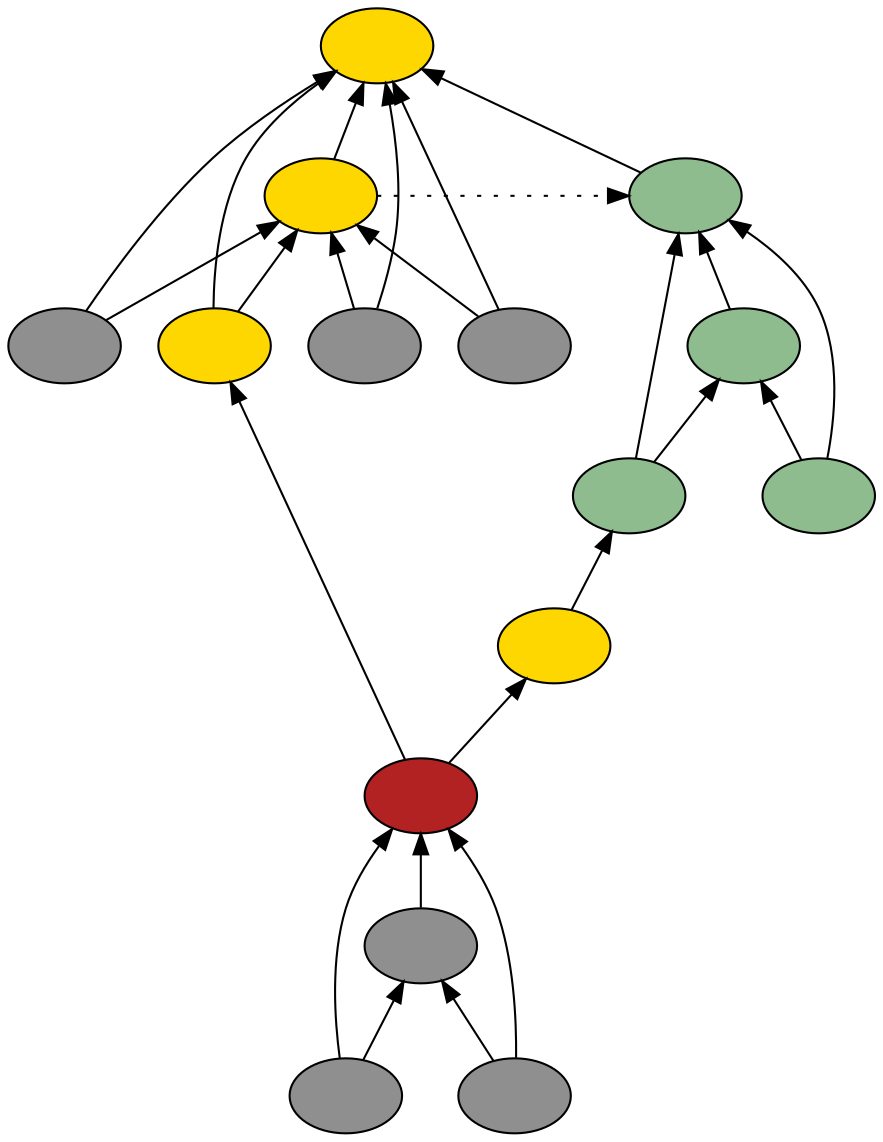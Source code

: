 digraph {
rankdir=BT
fontsize=24
subgraph clster1 {
subgraph clster2 {
"51894320"["fillcolor"="firebrick" "fontsize"="24" "label"="" "shape"="ellipse" "style"="filled" ]
"53886816"["fillcolor"="grey56" "fontsize"="24" "label"="" "shape"="ellipse" "style"="filled" ]
"52750464"["fillcolor"="grey56" "fontsize"="24" "label"="" "shape"="ellipse" "style"="filled" ]
"52788208"["fillcolor"="grey56" "fontsize"="24" "label"="" "shape"="ellipse" "style"="filled" ]
}

subgraph clster3 {
"53204112"["fillcolor"="gold" "fontsize"="24" "label"="" "shape"="ellipse" "style"="filled" ]
}

subgraph clster4 {
"53525392"["fillcolor"="gold" "fontsize"="24" "label"="" "shape"="ellipse" "style"="filled" ]
"53463872"["fillcolor"="gold" "fontsize"="24" "label"="" "shape"="ellipse" "style"="filled" ]
"52077520"["fillcolor"="grey56" "fontsize"="24" "label"="" "shape"="ellipse" "style"="filled" ]
"53239056"["fillcolor"="gold" "fontsize"="24" "label"="" "shape"="ellipse" "style"="filled" ]
"51776016"["fillcolor"="grey56" "fontsize"="24" "label"="" "shape"="ellipse" "style"="filled" ]
"52070304"["fillcolor"="grey56" "fontsize"="24" "label"="" "shape"="ellipse" "style"="filled" ]
}

}

subgraph clster5 {
"52202480"["fillcolor"="darkseagreen" "fontsize"="24" "label"="" "shape"="ellipse" "style"="filled" ]
"52238304"["fillcolor"="darkseagreen" "fontsize"="24" "label"="" "shape"="ellipse" "style"="filled" ]
"51971520"["fillcolor"="darkseagreen" "fontsize"="24" "label"="" "shape"="ellipse" "style"="filled" ]
"52240192"["fillcolor"="darkseagreen" "fontsize"="24" "label"="" "shape"="ellipse" "style"="filled" ]
}

"52750464" -> "51894320"["arrowhead"="normal" "color"="black" "constraint"="true" "style"="solid" ]
"52750464" -> "53886816"["arrowhead"="normal" "color"="black" "constraint"="true" "style"="solid" ]
"52788208" -> "51894320"["arrowhead"="normal" "color"="black" "constraint"="true" "style"="solid" ]
"52788208" -> "53886816"["arrowhead"="normal" "color"="black" "constraint"="true" "style"="solid" ]
"53886816" -> "51894320"["arrowhead"="normal" "color"="black" "constraint"="true" "style"="solid" ]
"51971520" -> "52202480"["arrowhead"="normal" "color"="black" "constraint"="true" "style"="solid" ]
"51971520" -> "52238304"["arrowhead"="normal" "color"="black" "constraint"="true" "style"="solid" ]
"52240192" -> "52202480"["arrowhead"="normal" "color"="black" "constraint"="true" "style"="solid" ]
"52240192" -> "52238304"["arrowhead"="normal" "color"="black" "constraint"="true" "style"="solid" ]
"53204112" -> "52240192"["arrowhead"="normal" "color"="black" "constraint"="true" "style"="solid" ]
"52238304" -> "52202480"["arrowhead"="normal" "color"="black" "constraint"="true" "style"="solid" ]
"51894320" -> "53204112"["arrowhead"="normal" "color"="black" "constraint"="true" "style"="solid" ]
"52077520" -> "53525392"["arrowhead"="normal" "color"="black" "constraint"="true" "style"="solid" ]
"52077520" -> "53463872"["arrowhead"="normal" "color"="black" "constraint"="true" "style"="solid" ]
"53239056" -> "53525392"["arrowhead"="normal" "color"="black" "constraint"="true" "style"="solid" ]
"53239056" -> "53463872"["arrowhead"="normal" "color"="black" "constraint"="true" "style"="solid" ]
"51894320" -> "53239056"["arrowhead"="normal" "color"="black" "constraint"="true" "style"="solid" ]
"51776016" -> "53525392"["arrowhead"="normal" "color"="black" "constraint"="true" "style"="solid" ]
"51776016" -> "53463872"["arrowhead"="normal" "color"="black" "constraint"="true" "style"="solid" ]
"52070304" -> "53525392"["arrowhead"="normal" "color"="black" "constraint"="true" "style"="solid" ]
"52070304" -> "53463872"["arrowhead"="normal" "color"="black" "constraint"="true" "style"="solid" ]
"53463872" -> "53525392"["arrowhead"="normal" "color"="black" "constraint"="true" "style"="solid" ]
"52202480" -> "53525392"["arrowhead"="normal" "color"="black" "constraint"="true" "style"="solid" ]
"53463872" -> "52202480"["arrowhead"="normal" "color"="black" "constraint"="false" "style"="dotted" ]

}